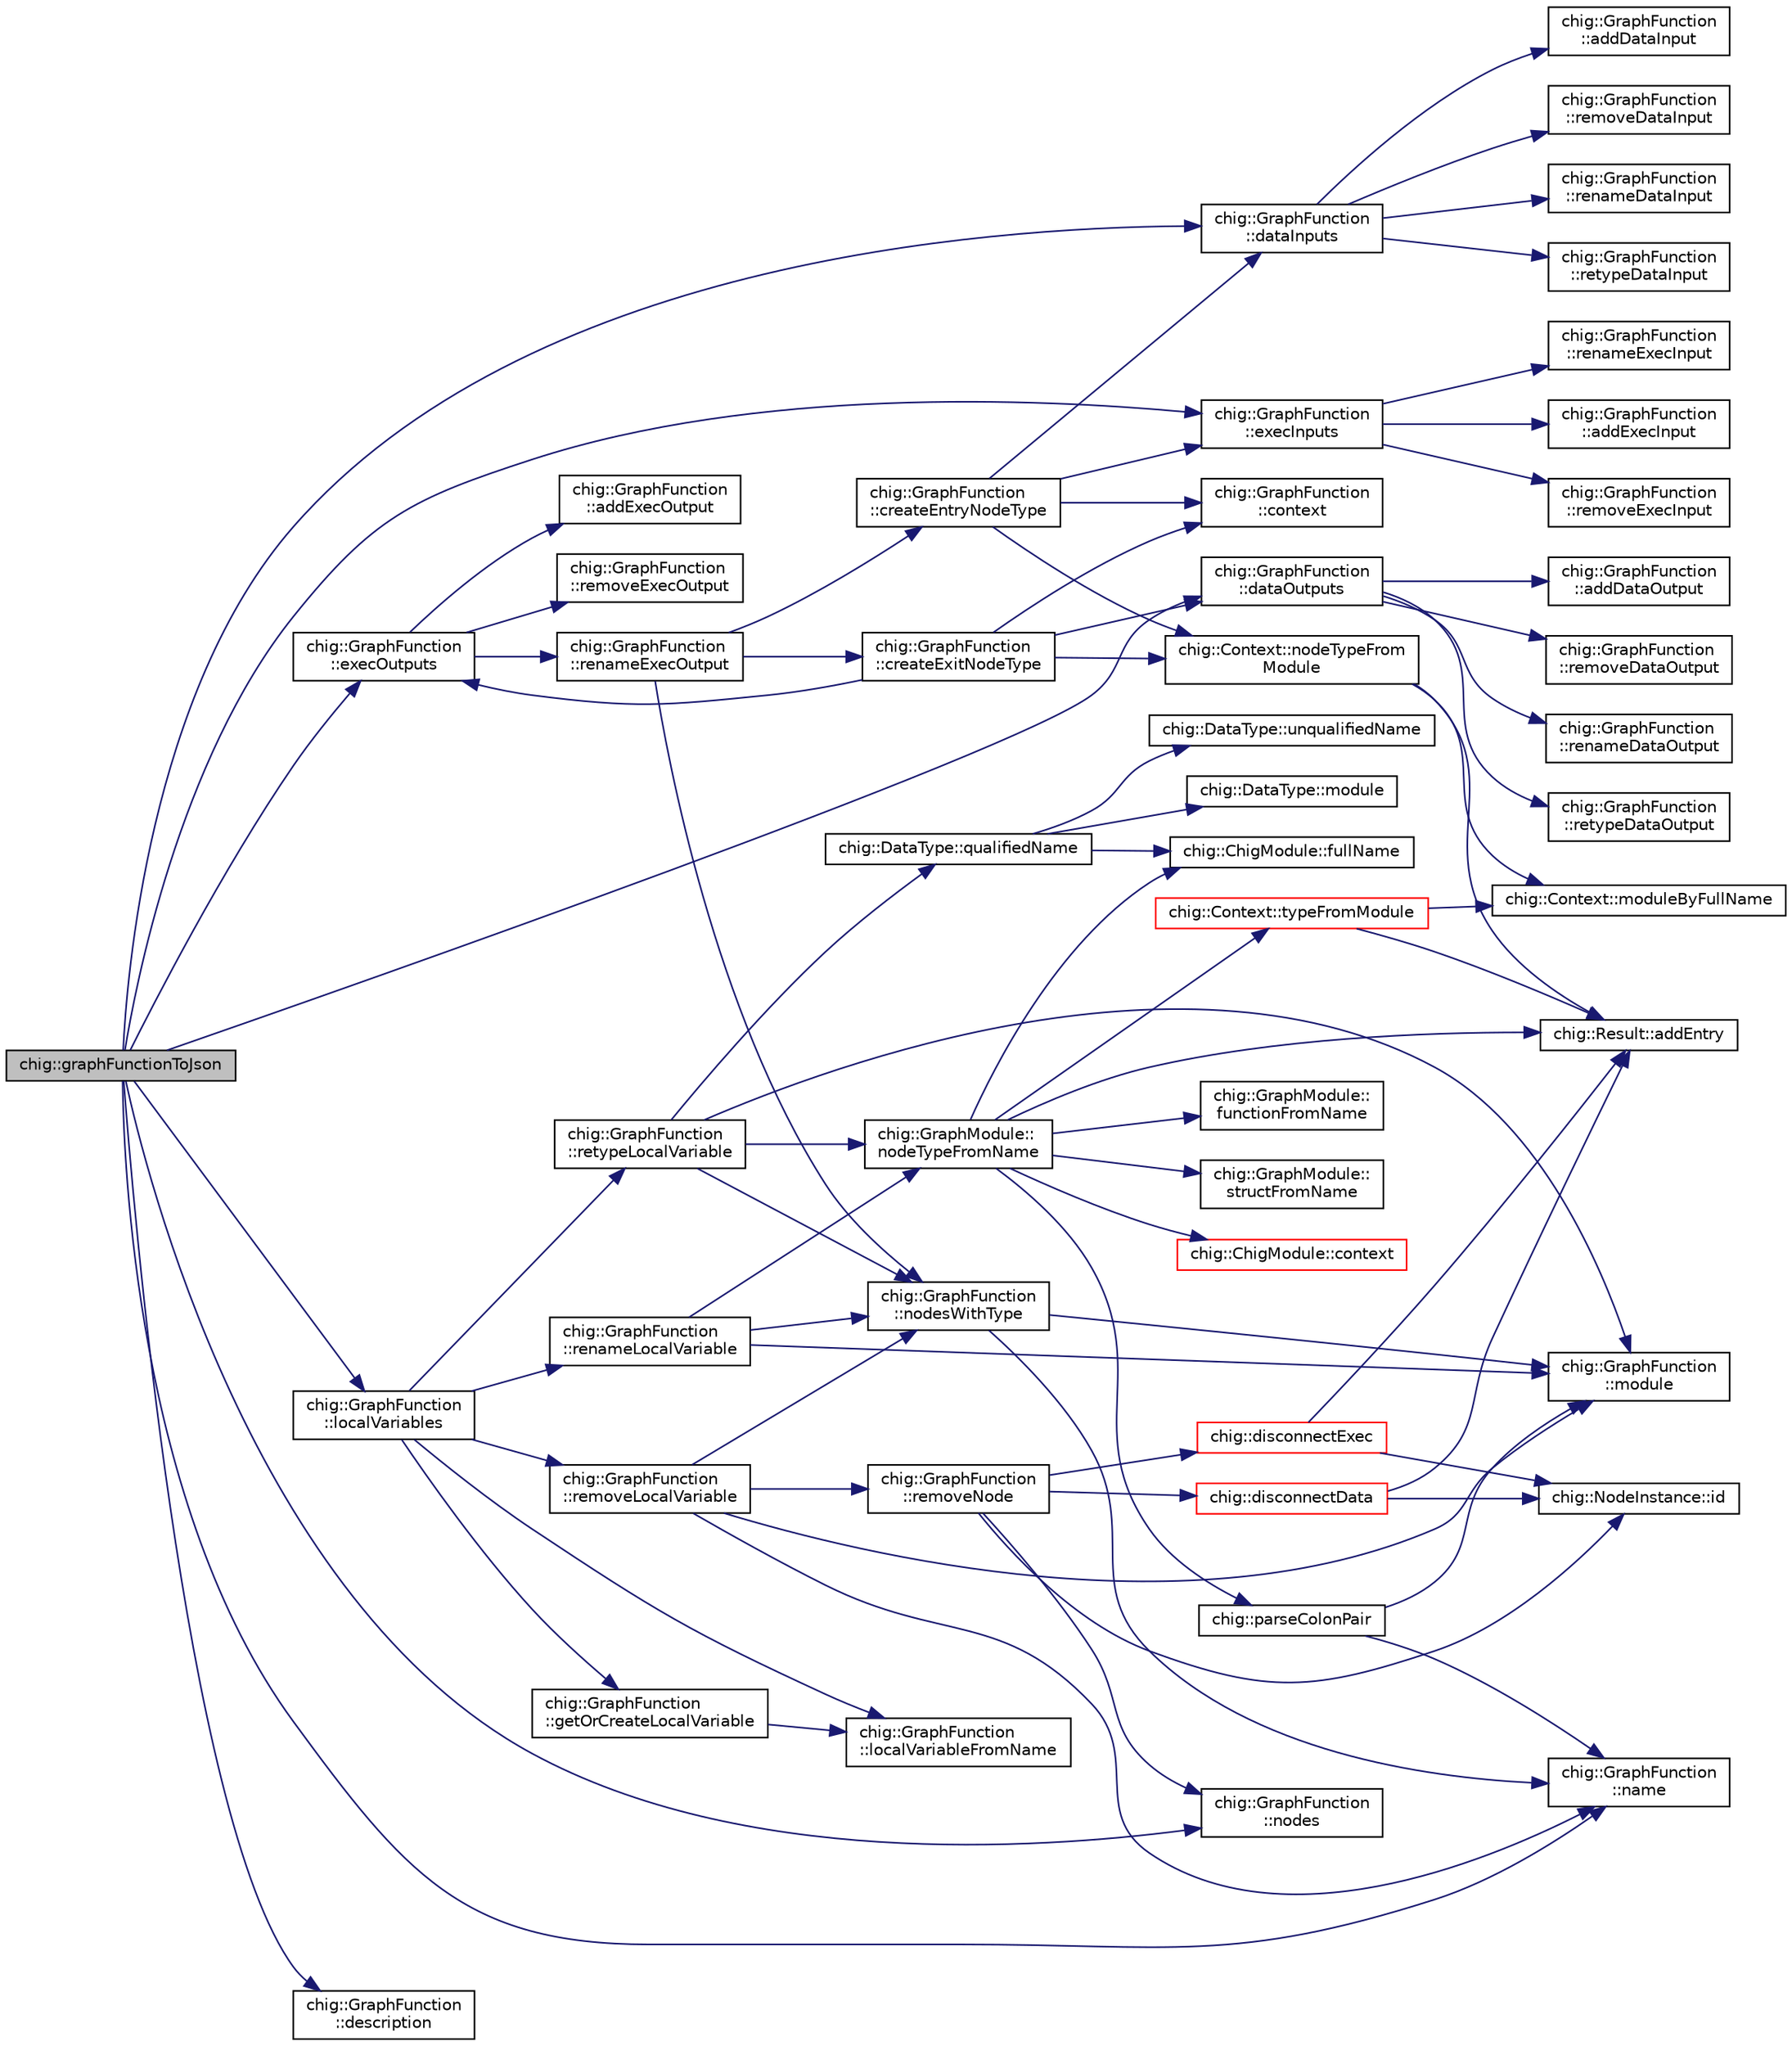digraph "chig::graphFunctionToJson"
{
 // INTERACTIVE_SVG=YES
  edge [fontname="Helvetica",fontsize="10",labelfontname="Helvetica",labelfontsize="10"];
  node [fontname="Helvetica",fontsize="10",shape=record];
  rankdir="LR";
  Node214 [label="chig::graphFunctionToJson",height=0.2,width=0.4,color="black", fillcolor="grey75", style="filled", fontcolor="black"];
  Node214 -> Node215 [color="midnightblue",fontsize="10",style="solid",fontname="Helvetica"];
  Node215 [label="chig::GraphFunction\l::dataInputs",height=0.2,width=0.4,color="black", fillcolor="white", style="filled",URL="$structchig_1_1GraphFunction.html#a42c555949c37c229eae02af3dabae189",tooltip="Get the function data inputs in the format {type, docstring}. "];
  Node215 -> Node216 [color="midnightblue",fontsize="10",style="solid",fontname="Helvetica"];
  Node216 [label="chig::GraphFunction\l::addDataInput",height=0.2,width=0.4,color="black", fillcolor="white", style="filled",URL="$structchig_1_1GraphFunction.html#a96e25b16c3f1cd0b4d1ffc9c070389d1",tooltip="Add an input to the end of the argument list. "];
  Node215 -> Node217 [color="midnightblue",fontsize="10",style="solid",fontname="Helvetica"];
  Node217 [label="chig::GraphFunction\l::removeDataInput",height=0.2,width=0.4,color="black", fillcolor="white", style="filled",URL="$structchig_1_1GraphFunction.html#a37067fab63f7d4c0299973382ef5607b",tooltip="Remove an input from the argument list Also removes invalid connections If idx is out of range..."];
  Node215 -> Node218 [color="midnightblue",fontsize="10",style="solid",fontname="Helvetica"];
  Node218 [label="chig::GraphFunction\l::renameDataInput",height=0.2,width=0.4,color="black", fillcolor="white", style="filled",URL="$structchig_1_1GraphFunction.html#ae7ea26fbaf4f04f7be23d62195645211",tooltip="Rename a data input This also updates the entry node If idx is out of range, this function does nothi..."];
  Node215 -> Node219 [color="midnightblue",fontsize="10",style="solid",fontname="Helvetica"];
  Node219 [label="chig::GraphFunction\l::retypeDataInput",height=0.2,width=0.4,color="black", fillcolor="white", style="filled",URL="$structchig_1_1GraphFunction.html#ad1ae363954d22ece7f8234b623330a47",tooltip="Change the type of a data input This also updates the entry node and disconnects invalid connections..."];
  Node214 -> Node220 [color="midnightblue",fontsize="10",style="solid",fontname="Helvetica"];
  Node220 [label="chig::GraphFunction\l::dataOutputs",height=0.2,width=0.4,color="black", fillcolor="white", style="filled",URL="$structchig_1_1GraphFunction.html#a94dca2e45795b16d6b4fe0be6c07f250",tooltip="Get the function data outputs in the format {type, docstring}. "];
  Node220 -> Node221 [color="midnightblue",fontsize="10",style="solid",fontname="Helvetica"];
  Node221 [label="chig::GraphFunction\l::addDataOutput",height=0.2,width=0.4,color="black", fillcolor="white", style="filled",URL="$structchig_1_1GraphFunction.html#adaddf17425ed569845a7d8a8b8f8c82c",tooltip="Add an data output to the end of the argument list. "];
  Node220 -> Node222 [color="midnightblue",fontsize="10",style="solid",fontname="Helvetica"];
  Node222 [label="chig::GraphFunction\l::removeDataOutput",height=0.2,width=0.4,color="black", fillcolor="white", style="filled",URL="$structchig_1_1GraphFunction.html#a6e4628bd6cede9f39bebebce287b3a29",tooltip="Remove an data output from the argument list Also removes invalid connections If idx is out of range..."];
  Node220 -> Node223 [color="midnightblue",fontsize="10",style="solid",fontname="Helvetica"];
  Node223 [label="chig::GraphFunction\l::renameDataOutput",height=0.2,width=0.4,color="black", fillcolor="white", style="filled",URL="$structchig_1_1GraphFunction.html#a3a247a0d0ca33569feadf271a8e8832e",tooltip="Modify an data output (change it&#39;s type and docstring) "];
  Node220 -> Node224 [color="midnightblue",fontsize="10",style="solid",fontname="Helvetica"];
  Node224 [label="chig::GraphFunction\l::retypeDataOutput",height=0.2,width=0.4,color="black", fillcolor="white", style="filled",URL="$structchig_1_1GraphFunction.html#af2980bb8a9b2ed91f19c799cb09e9c54",tooltip="Change the type of a data output This also updates all exit nodes and disconnects invalid connections..."];
  Node214 -> Node225 [color="midnightblue",fontsize="10",style="solid",fontname="Helvetica"];
  Node225 [label="chig::GraphFunction\l::description",height=0.2,width=0.4,color="black", fillcolor="white", style="filled",URL="$structchig_1_1GraphFunction.html#a48b7382c18c52ae83779b9973f7ddf31",tooltip="Get the description of the function. "];
  Node214 -> Node226 [color="midnightblue",fontsize="10",style="solid",fontname="Helvetica"];
  Node226 [label="chig::GraphFunction\l::execInputs",height=0.2,width=0.4,color="black", fillcolor="white", style="filled",URL="$structchig_1_1GraphFunction.html#a217197f9e54f57cd7a8751a335f4710b",tooltip="Get the function exec inputs. "];
  Node226 -> Node227 [color="midnightblue",fontsize="10",style="solid",fontname="Helvetica"];
  Node227 [label="chig::GraphFunction\l::addExecInput",height=0.2,width=0.4,color="black", fillcolor="white", style="filled",URL="$structchig_1_1GraphFunction.html#a330915b8bf45774e238fedecb62454b7",tooltip="Add an exec input to the end of the argument list. "];
  Node226 -> Node228 [color="midnightblue",fontsize="10",style="solid",fontname="Helvetica"];
  Node228 [label="chig::GraphFunction\l::removeExecInput",height=0.2,width=0.4,color="black", fillcolor="white", style="filled",URL="$structchig_1_1GraphFunction.html#a66ce414a8fddb835759fb9e7bacf653d",tooltip="Remove an exec input from the argument list If idx is out of range, this function does nothing..."];
  Node226 -> Node229 [color="midnightblue",fontsize="10",style="solid",fontname="Helvetica"];
  Node229 [label="chig::GraphFunction\l::renameExecInput",height=0.2,width=0.4,color="black", fillcolor="white", style="filled",URL="$structchig_1_1GraphFunction.html#a5d5b8c408ae7ae9692962cf2de1282fd",tooltip="Change the name for an exec input If idx is out of range, this function does nothing. "];
  Node214 -> Node230 [color="midnightblue",fontsize="10",style="solid",fontname="Helvetica"];
  Node230 [label="chig::GraphFunction\l::execOutputs",height=0.2,width=0.4,color="black", fillcolor="white", style="filled",URL="$structchig_1_1GraphFunction.html#ae155f716b072ef5f8e3ba064ae7ef8c0",tooltip="Get the function exec outputs. "];
  Node230 -> Node231 [color="midnightblue",fontsize="10",style="solid",fontname="Helvetica"];
  Node231 [label="chig::GraphFunction\l::addExecOutput",height=0.2,width=0.4,color="black", fillcolor="white", style="filled",URL="$structchig_1_1GraphFunction.html#ab843a083268c9a4cbfabc10fb72360fc",tooltip="Add an exec output to the end of the argument list. "];
  Node230 -> Node232 [color="midnightblue",fontsize="10",style="solid",fontname="Helvetica"];
  Node232 [label="chig::GraphFunction\l::removeExecOutput",height=0.2,width=0.4,color="black", fillcolor="white", style="filled",URL="$structchig_1_1GraphFunction.html#a21dc25d60387935e2d7bb1ea123d0e99",tooltip="Remove an exec output from the argument list If idx is out of range, this function does nothing..."];
  Node230 -> Node233 [color="midnightblue",fontsize="10",style="solid",fontname="Helvetica"];
  Node233 [label="chig::GraphFunction\l::renameExecOutput",height=0.2,width=0.4,color="black", fillcolor="white", style="filled",URL="$structchig_1_1GraphFunction.html#a242c9e82374bc304966506efd81ed0f5",tooltip="Rename an exec output If idx is out of range, this function does nothing. "];
  Node233 -> Node234 [color="midnightblue",fontsize="10",style="solid",fontname="Helvetica"];
  Node234 [label="chig::GraphFunction\l::nodesWithType",height=0.2,width=0.4,color="black", fillcolor="white", style="filled",URL="$structchig_1_1GraphFunction.html#a7d7e5f171567911eb4086670b1d8571a",tooltip="Gets the nodes with a given type. "];
  Node234 -> Node235 [color="midnightblue",fontsize="10",style="solid",fontname="Helvetica"];
  Node235 [label="chig::GraphFunction\l::module",height=0.2,width=0.4,color="black", fillcolor="white", style="filled",URL="$structchig_1_1GraphFunction.html#a2eddb58def91a9e0fce7212db3834827",tooltip="Get the GraphModule that contains this GraphFunction. "];
  Node234 -> Node236 [color="midnightblue",fontsize="10",style="solid",fontname="Helvetica"];
  Node236 [label="chig::GraphFunction\l::name",height=0.2,width=0.4,color="black", fillcolor="white", style="filled",URL="$structchig_1_1GraphFunction.html#a3291c0b882b4f73e5d60af4ca75b1a37",tooltip="Get the name of the function. "];
  Node233 -> Node237 [color="midnightblue",fontsize="10",style="solid",fontname="Helvetica"];
  Node237 [label="chig::GraphFunction\l::createEntryNodeType",height=0.2,width=0.4,color="black", fillcolor="white", style="filled",URL="$structchig_1_1GraphFunction.html#abc41f524da8fd9b7308cb7abaa2b28c9",tooltip="Create a fresh NodeType for an entry. "];
  Node237 -> Node215 [color="midnightblue",fontsize="10",style="solid",fontname="Helvetica"];
  Node237 -> Node226 [color="midnightblue",fontsize="10",style="solid",fontname="Helvetica"];
  Node237 -> Node238 [color="midnightblue",fontsize="10",style="solid",fontname="Helvetica"];
  Node238 [label="chig::GraphFunction\l::context",height=0.2,width=0.4,color="black", fillcolor="white", style="filled",URL="$structchig_1_1GraphFunction.html#a1e937f70e87b2d783211f31a6ddfb91c",tooltip="Get the context. "];
  Node237 -> Node239 [color="midnightblue",fontsize="10",style="solid",fontname="Helvetica"];
  Node239 [label="chig::Context::nodeTypeFrom\lModule",height=0.2,width=0.4,color="black", fillcolor="white", style="filled",URL="$structchig_1_1Context.html#ae9a1bc6f91e7ee0a5363722e5f8916e3",tooltip="Gets a NodeType from the JSON and name. "];
  Node239 -> Node240 [color="midnightblue",fontsize="10",style="solid",fontname="Helvetica"];
  Node240 [label="chig::Context::moduleByFullName",height=0.2,width=0.4,color="black", fillcolor="white", style="filled",URL="$structchig_1_1Context.html#ae9794348cb6c594497574b13852d6fd1",tooltip="Gets the module by the full name. "];
  Node239 -> Node241 [color="midnightblue",fontsize="10",style="solid",fontname="Helvetica"];
  Node241 [label="chig::Result::addEntry",height=0.2,width=0.4,color="black", fillcolor="white", style="filled",URL="$structchig_1_1Result.html#aabb30a56760c3a817518912d9eabb491",tooltip="Add a entry to the result, either a warning or an error. "];
  Node233 -> Node242 [color="midnightblue",fontsize="10",style="solid",fontname="Helvetica"];
  Node242 [label="chig::GraphFunction\l::createExitNodeType",height=0.2,width=0.4,color="black", fillcolor="white", style="filled",URL="$structchig_1_1GraphFunction.html#ac7c52122fef0c74d9d0ee04af9a741c4",tooltip="Create a fresh NodeType for an exit. "];
  Node242 -> Node220 [color="midnightblue",fontsize="10",style="solid",fontname="Helvetica"];
  Node242 -> Node230 [color="midnightblue",fontsize="10",style="solid",fontname="Helvetica"];
  Node242 -> Node238 [color="midnightblue",fontsize="10",style="solid",fontname="Helvetica"];
  Node242 -> Node239 [color="midnightblue",fontsize="10",style="solid",fontname="Helvetica"];
  Node214 -> Node243 [color="midnightblue",fontsize="10",style="solid",fontname="Helvetica"];
  Node243 [label="chig::GraphFunction\l::localVariables",height=0.2,width=0.4,color="black", fillcolor="white", style="filled",URL="$structchig_1_1GraphFunction.html#a72a81861d1331948804b2a267598ec79",tooltip="Get the local variables. "];
  Node243 -> Node244 [color="midnightblue",fontsize="10",style="solid",fontname="Helvetica"];
  Node244 [label="chig::GraphFunction\l::localVariableFromName",height=0.2,width=0.4,color="black", fillcolor="white", style="filled",URL="$structchig_1_1GraphFunction.html#a34c7e4d2c114b9ba672a55dc2793f69c",tooltip="Get a local varaible by name. "];
  Node243 -> Node245 [color="midnightblue",fontsize="10",style="solid",fontname="Helvetica"];
  Node245 [label="chig::GraphFunction\l::getOrCreateLocalVariable",height=0.2,width=0.4,color="black", fillcolor="white", style="filled",URL="$structchig_1_1GraphFunction.html#a964778b9436923d46b84777331ad008c",tooltip="Create a new local varaible in the module. "];
  Node245 -> Node244 [color="midnightblue",fontsize="10",style="solid",fontname="Helvetica"];
  Node243 -> Node246 [color="midnightblue",fontsize="10",style="solid",fontname="Helvetica"];
  Node246 [label="chig::GraphFunction\l::removeLocalVariable",height=0.2,width=0.4,color="black", fillcolor="white", style="filled",URL="$structchig_1_1GraphFunction.html#a1c45651f8ac9b7bf9cebcd11d91763f0",tooltip="Remove a local variable from the function by name. "];
  Node246 -> Node236 [color="midnightblue",fontsize="10",style="solid",fontname="Helvetica"];
  Node246 -> Node234 [color="midnightblue",fontsize="10",style="solid",fontname="Helvetica"];
  Node246 -> Node235 [color="midnightblue",fontsize="10",style="solid",fontname="Helvetica"];
  Node246 -> Node247 [color="midnightblue",fontsize="10",style="solid",fontname="Helvetica"];
  Node247 [label="chig::GraphFunction\l::removeNode",height=0.2,width=0.4,color="black", fillcolor="white", style="filled",URL="$structchig_1_1GraphFunction.html#a398599d8fe1982a3c76462b1b2375a6e",tooltip="Remove a node from the function. "];
  Node247 -> Node248 [color="midnightblue",fontsize="10",style="solid",fontname="Helvetica"];
  Node248 [label="chig::disconnectExec",height=0.2,width=0.4,color="red", fillcolor="white", style="filled",URL="$namespacechig.html#ad24a330508033631ef29b2f6e5cf6210",tooltip="Disconnect a exec connection. "];
  Node248 -> Node241 [color="midnightblue",fontsize="10",style="solid",fontname="Helvetica"];
  Node248 -> Node250 [color="midnightblue",fontsize="10",style="solid",fontname="Helvetica"];
  Node250 [label="chig::NodeInstance::id",height=0.2,width=0.4,color="black", fillcolor="white", style="filled",URL="$structchig_1_1NodeInstance.html#a0560b8b35612fc845d6464866c425c71",tooltip="Get the ID of the instance, unique to the graph. "];
  Node247 -> Node257 [color="midnightblue",fontsize="10",style="solid",fontname="Helvetica"];
  Node257 [label="chig::disconnectData",height=0.2,width=0.4,color="red", fillcolor="white", style="filled",URL="$namespacechig.html#a26aa6586df79345493de9fc130291c18",tooltip="Disconnect a data connection. "];
  Node257 -> Node241 [color="midnightblue",fontsize="10",style="solid",fontname="Helvetica"];
  Node257 -> Node250 [color="midnightblue",fontsize="10",style="solid",fontname="Helvetica"];
  Node247 -> Node266 [color="midnightblue",fontsize="10",style="solid",fontname="Helvetica"];
  Node266 [label="chig::GraphFunction\l::nodes",height=0.2,width=0.4,color="black", fillcolor="white", style="filled",URL="$structchig_1_1GraphFunction.html#a7460b1b14cbf073f576968e1a1ed1cd5",tooltip="Get the nodes in the function Usually called by connectData or connectExec or GraphFunction. "];
  Node247 -> Node250 [color="midnightblue",fontsize="10",style="solid",fontname="Helvetica"];
  Node243 -> Node267 [color="midnightblue",fontsize="10",style="solid",fontname="Helvetica"];
  Node267 [label="chig::GraphFunction\l::renameLocalVariable",height=0.2,width=0.4,color="black", fillcolor="white", style="filled",URL="$structchig_1_1GraphFunction.html#a9eff598c36c450953054331757bf6d6b",tooltip="Rename a local variable. "];
  Node267 -> Node234 [color="midnightblue",fontsize="10",style="solid",fontname="Helvetica"];
  Node267 -> Node235 [color="midnightblue",fontsize="10",style="solid",fontname="Helvetica"];
  Node267 -> Node268 [color="midnightblue",fontsize="10",style="solid",fontname="Helvetica"];
  Node268 [label="chig::GraphModule::\lnodeTypeFromName",height=0.2,width=0.4,color="black", fillcolor="white", style="filled",URL="$structchig_1_1GraphModule.html#a3a3e16c194c091ee109eabaca14e3c43",tooltip="Create a node type that is in the module from the name and json. "];
  Node268 -> Node269 [color="midnightblue",fontsize="10",style="solid",fontname="Helvetica"];
  Node269 [label="chig::GraphModule::\lfunctionFromName",height=0.2,width=0.4,color="black", fillcolor="white", style="filled",URL="$structchig_1_1GraphModule.html#acf2cd8568f77bb56185e87e8ccb5889c",tooltip="Get a function from the name. "];
  Node268 -> Node270 [color="midnightblue",fontsize="10",style="solid",fontname="Helvetica"];
  Node270 [label="chig::GraphModule::\lstructFromName",height=0.2,width=0.4,color="black", fillcolor="white", style="filled",URL="$structchig_1_1GraphModule.html#a64831f6b192140fb9014025717df72ac",tooltip="Get a struct by name. "];
  Node268 -> Node271 [color="midnightblue",fontsize="10",style="solid",fontname="Helvetica"];
  Node271 [label="chig::parseColonPair",height=0.2,width=0.4,color="black", fillcolor="white", style="filled",URL="$namespacechig.html#afcb097e8f99cd26ed33dd582f0d952f0",tooltip="Parse a colonated pair Example: lang:i32 would turn into {lang, i32}. "];
  Node271 -> Node235 [color="midnightblue",fontsize="10",style="solid",fontname="Helvetica"];
  Node271 -> Node236 [color="midnightblue",fontsize="10",style="solid",fontname="Helvetica"];
  Node268 -> Node272 [color="midnightblue",fontsize="10",style="solid",fontname="Helvetica"];
  Node272 [label="chig::ChigModule::context",height=0.2,width=0.4,color="red", fillcolor="white", style="filled",URL="$structchig_1_1ChigModule.html#aad81aae17452ddc5fc43809924236385",tooltip="Get the Context that this module belongs to. "];
  Node268 -> Node274 [color="midnightblue",fontsize="10",style="solid",fontname="Helvetica"];
  Node274 [label="chig::Context::typeFromModule",height=0.2,width=0.4,color="red", fillcolor="white", style="filled",URL="$structchig_1_1Context.html#a0a1a3f31844162754866d7d0e877e176",tooltip="Gets a DataType from a module. "];
  Node274 -> Node240 [color="midnightblue",fontsize="10",style="solid",fontname="Helvetica"];
  Node274 -> Node241 [color="midnightblue",fontsize="10",style="solid",fontname="Helvetica"];
  Node268 -> Node241 [color="midnightblue",fontsize="10",style="solid",fontname="Helvetica"];
  Node268 -> Node253 [color="midnightblue",fontsize="10",style="solid",fontname="Helvetica"];
  Node253 [label="chig::ChigModule::fullName",height=0.2,width=0.4,color="black", fillcolor="white", style="filled",URL="$structchig_1_1ChigModule.html#ad730121a133fbc474fcb71d49f31f7b3",tooltip="Get the full name of the module. "];
  Node243 -> Node276 [color="midnightblue",fontsize="10",style="solid",fontname="Helvetica"];
  Node276 [label="chig::GraphFunction\l::retypeLocalVariable",height=0.2,width=0.4,color="black", fillcolor="white", style="filled",URL="$structchig_1_1GraphFunction.html#a905a09106e02a246daac43a37c42b97b",tooltip="Set a new type to a local variable. "];
  Node276 -> Node277 [color="midnightblue",fontsize="10",style="solid",fontname="Helvetica"];
  Node277 [label="chig::DataType::qualifiedName",height=0.2,width=0.4,color="black", fillcolor="white", style="filled",URL="$structchig_1_1DataType.html#a918a4163252b17b6971b3cf98497d537",tooltip="Get the qualified name of the type (module().fullName() + \":\" name()) "];
  Node277 -> Node278 [color="midnightblue",fontsize="10",style="solid",fontname="Helvetica"];
  Node278 [label="chig::DataType::module",height=0.2,width=0.4,color="black", fillcolor="white", style="filled",URL="$structchig_1_1DataType.html#aa63396ca8c48bd0a6be166df245772a9",tooltip="Get the module this is a part of. "];
  Node277 -> Node253 [color="midnightblue",fontsize="10",style="solid",fontname="Helvetica"];
  Node277 -> Node279 [color="midnightblue",fontsize="10",style="solid",fontname="Helvetica"];
  Node279 [label="chig::DataType::unqualifiedName",height=0.2,width=0.4,color="black", fillcolor="white", style="filled",URL="$structchig_1_1DataType.html#a6a1ec252d6db0dc74267a9fbf391566c",tooltip="Get the unqualified name of the type. "];
  Node276 -> Node234 [color="midnightblue",fontsize="10",style="solid",fontname="Helvetica"];
  Node276 -> Node235 [color="midnightblue",fontsize="10",style="solid",fontname="Helvetica"];
  Node276 -> Node268 [color="midnightblue",fontsize="10",style="solid",fontname="Helvetica"];
  Node214 -> Node236 [color="midnightblue",fontsize="10",style="solid",fontname="Helvetica"];
  Node214 -> Node266 [color="midnightblue",fontsize="10",style="solid",fontname="Helvetica"];
}
